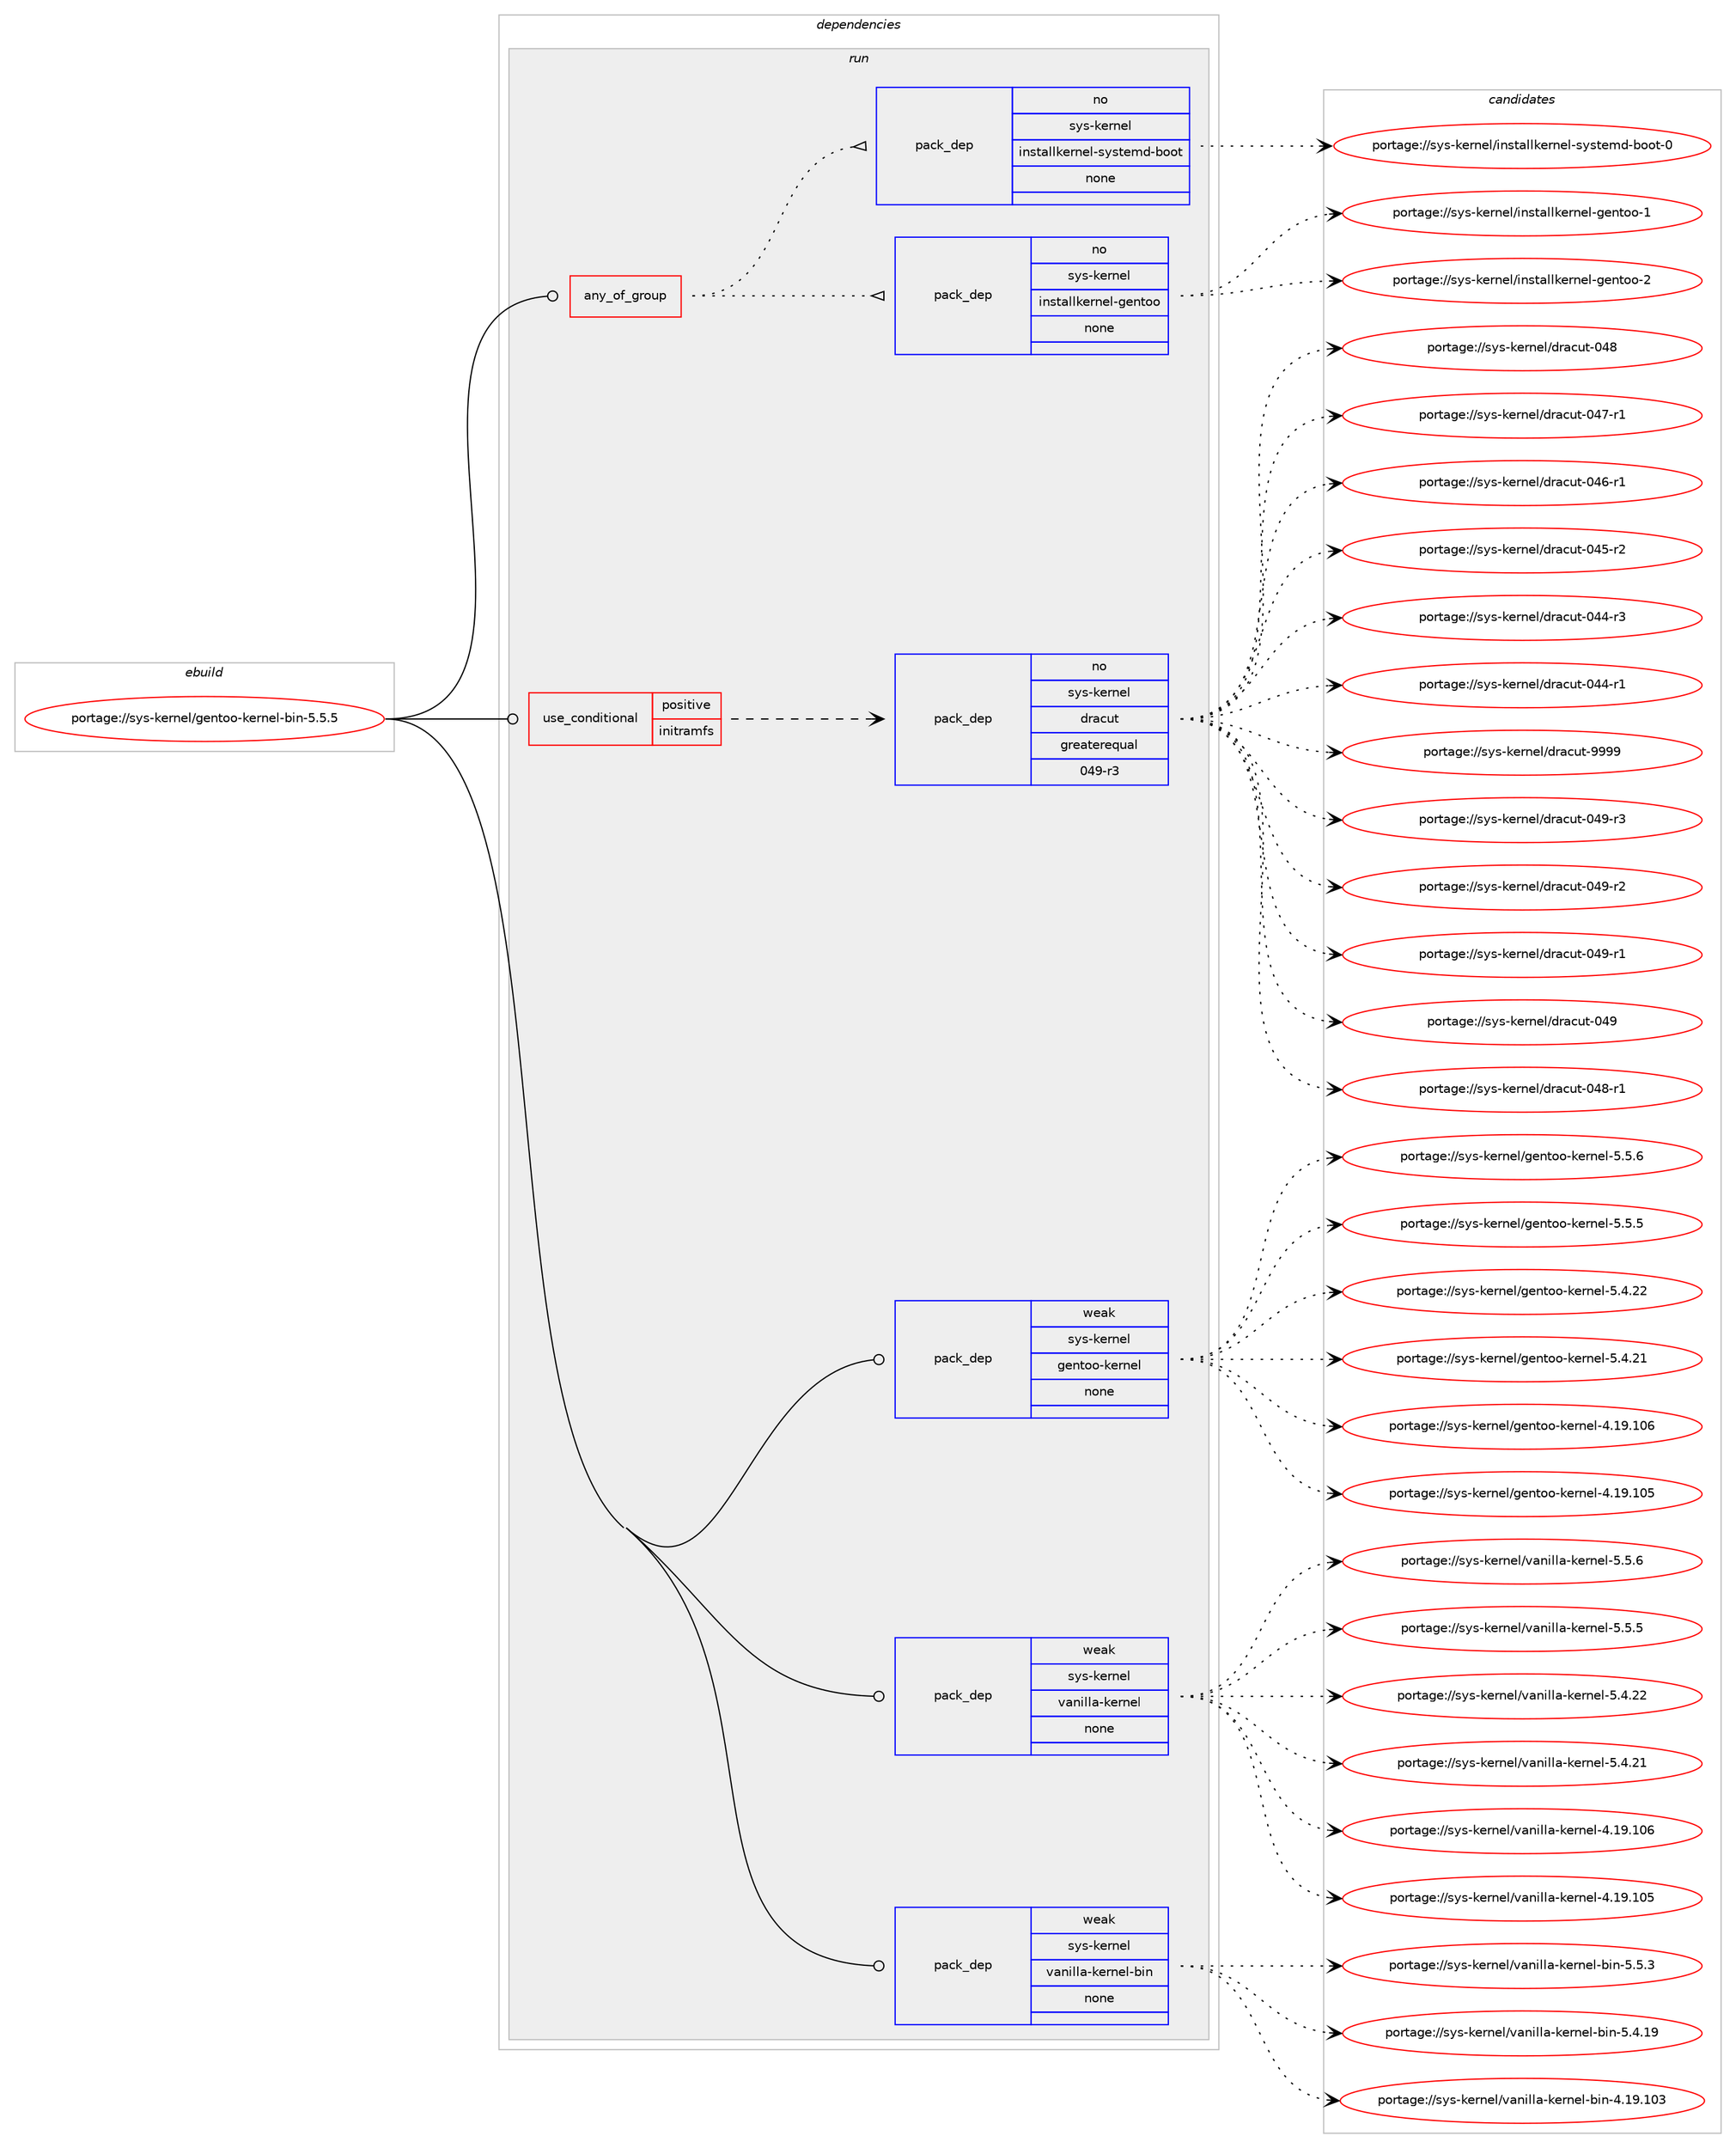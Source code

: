 digraph prolog {

# *************
# Graph options
# *************

newrank=true;
concentrate=true;
compound=true;
graph [rankdir=LR,fontname=Helvetica,fontsize=10,ranksep=1.5];#, ranksep=2.5, nodesep=0.2];
edge  [arrowhead=vee];
node  [fontname=Helvetica,fontsize=10];

# **********
# The ebuild
# **********

subgraph cluster_leftcol {
color=gray;
rank=same;
label=<<i>ebuild</i>>;
id [label="portage://sys-kernel/gentoo-kernel-bin-5.5.5", color=red, width=4, href="../sys-kernel/gentoo-kernel-bin-5.5.5.svg"];
}

# ****************
# The dependencies
# ****************

subgraph cluster_midcol {
color=gray;
label=<<i>dependencies</i>>;
subgraph cluster_compile {
fillcolor="#eeeeee";
style=filled;
label=<<i>compile</i>>;
}
subgraph cluster_compileandrun {
fillcolor="#eeeeee";
style=filled;
label=<<i>compile and run</i>>;
}
subgraph cluster_run {
fillcolor="#eeeeee";
style=filled;
label=<<i>run</i>>;
subgraph any716 {
dependency28271 [label=<<TABLE BORDER="0" CELLBORDER="1" CELLSPACING="0" CELLPADDING="4"><TR><TD CELLPADDING="10">any_of_group</TD></TR></TABLE>>, shape=none, color=red];subgraph pack22458 {
dependency28272 [label=<<TABLE BORDER="0" CELLBORDER="1" CELLSPACING="0" CELLPADDING="4" WIDTH="220"><TR><TD ROWSPAN="6" CELLPADDING="30">pack_dep</TD></TR><TR><TD WIDTH="110">no</TD></TR><TR><TD>sys-kernel</TD></TR><TR><TD>installkernel-gentoo</TD></TR><TR><TD>none</TD></TR><TR><TD></TD></TR></TABLE>>, shape=none, color=blue];
}
dependency28271:e -> dependency28272:w [weight=20,style="dotted",arrowhead="oinv"];
subgraph pack22459 {
dependency28273 [label=<<TABLE BORDER="0" CELLBORDER="1" CELLSPACING="0" CELLPADDING="4" WIDTH="220"><TR><TD ROWSPAN="6" CELLPADDING="30">pack_dep</TD></TR><TR><TD WIDTH="110">no</TD></TR><TR><TD>sys-kernel</TD></TR><TR><TD>installkernel-systemd-boot</TD></TR><TR><TD>none</TD></TR><TR><TD></TD></TR></TABLE>>, shape=none, color=blue];
}
dependency28271:e -> dependency28273:w [weight=20,style="dotted",arrowhead="oinv"];
}
id:e -> dependency28271:w [weight=20,style="solid",arrowhead="odot"];
subgraph cond5070 {
dependency28274 [label=<<TABLE BORDER="0" CELLBORDER="1" CELLSPACING="0" CELLPADDING="4"><TR><TD ROWSPAN="3" CELLPADDING="10">use_conditional</TD></TR><TR><TD>positive</TD></TR><TR><TD>initramfs</TD></TR></TABLE>>, shape=none, color=red];
subgraph pack22460 {
dependency28275 [label=<<TABLE BORDER="0" CELLBORDER="1" CELLSPACING="0" CELLPADDING="4" WIDTH="220"><TR><TD ROWSPAN="6" CELLPADDING="30">pack_dep</TD></TR><TR><TD WIDTH="110">no</TD></TR><TR><TD>sys-kernel</TD></TR><TR><TD>dracut</TD></TR><TR><TD>greaterequal</TD></TR><TR><TD>049-r3</TD></TR></TABLE>>, shape=none, color=blue];
}
dependency28274:e -> dependency28275:w [weight=20,style="dashed",arrowhead="vee"];
}
id:e -> dependency28274:w [weight=20,style="solid",arrowhead="odot"];
subgraph pack22461 {
dependency28276 [label=<<TABLE BORDER="0" CELLBORDER="1" CELLSPACING="0" CELLPADDING="4" WIDTH="220"><TR><TD ROWSPAN="6" CELLPADDING="30">pack_dep</TD></TR><TR><TD WIDTH="110">weak</TD></TR><TR><TD>sys-kernel</TD></TR><TR><TD>gentoo-kernel</TD></TR><TR><TD>none</TD></TR><TR><TD></TD></TR></TABLE>>, shape=none, color=blue];
}
id:e -> dependency28276:w [weight=20,style="solid",arrowhead="odot"];
subgraph pack22462 {
dependency28277 [label=<<TABLE BORDER="0" CELLBORDER="1" CELLSPACING="0" CELLPADDING="4" WIDTH="220"><TR><TD ROWSPAN="6" CELLPADDING="30">pack_dep</TD></TR><TR><TD WIDTH="110">weak</TD></TR><TR><TD>sys-kernel</TD></TR><TR><TD>vanilla-kernel</TD></TR><TR><TD>none</TD></TR><TR><TD></TD></TR></TABLE>>, shape=none, color=blue];
}
id:e -> dependency28277:w [weight=20,style="solid",arrowhead="odot"];
subgraph pack22463 {
dependency28278 [label=<<TABLE BORDER="0" CELLBORDER="1" CELLSPACING="0" CELLPADDING="4" WIDTH="220"><TR><TD ROWSPAN="6" CELLPADDING="30">pack_dep</TD></TR><TR><TD WIDTH="110">weak</TD></TR><TR><TD>sys-kernel</TD></TR><TR><TD>vanilla-kernel-bin</TD></TR><TR><TD>none</TD></TR><TR><TD></TD></TR></TABLE>>, shape=none, color=blue];
}
id:e -> dependency28278:w [weight=20,style="solid",arrowhead="odot"];
}
}

# **************
# The candidates
# **************

subgraph cluster_choices {
rank=same;
color=gray;
label=<<i>candidates</i>>;

subgraph choice22458 {
color=black;
nodesep=1;
choice115121115451071011141101011084710511011511697108108107101114110101108451031011101161111114550 [label="portage://sys-kernel/installkernel-gentoo-2", color=red, width=4,href="../sys-kernel/installkernel-gentoo-2.svg"];
choice115121115451071011141101011084710511011511697108108107101114110101108451031011101161111114549 [label="portage://sys-kernel/installkernel-gentoo-1", color=red, width=4,href="../sys-kernel/installkernel-gentoo-1.svg"];
dependency28272:e -> choice115121115451071011141101011084710511011511697108108107101114110101108451031011101161111114550:w [style=dotted,weight="100"];
dependency28272:e -> choice115121115451071011141101011084710511011511697108108107101114110101108451031011101161111114549:w [style=dotted,weight="100"];
}
subgraph choice22459 {
color=black;
nodesep=1;
choice1151211154510710111411010110847105110115116971081081071011141101011084511512111511610110910045981111111164548 [label="portage://sys-kernel/installkernel-systemd-boot-0", color=red, width=4,href="../sys-kernel/installkernel-systemd-boot-0.svg"];
dependency28273:e -> choice1151211154510710111411010110847105110115116971081081071011141101011084511512111511610110910045981111111164548:w [style=dotted,weight="100"];
}
subgraph choice22460 {
color=black;
nodesep=1;
choice115121115451071011141101011084710011497991171164557575757 [label="portage://sys-kernel/dracut-9999", color=red, width=4,href="../sys-kernel/dracut-9999.svg"];
choice11512111545107101114110101108471001149799117116454852574511451 [label="portage://sys-kernel/dracut-049-r3", color=red, width=4,href="../sys-kernel/dracut-049-r3.svg"];
choice11512111545107101114110101108471001149799117116454852574511450 [label="portage://sys-kernel/dracut-049-r2", color=red, width=4,href="../sys-kernel/dracut-049-r2.svg"];
choice11512111545107101114110101108471001149799117116454852574511449 [label="portage://sys-kernel/dracut-049-r1", color=red, width=4,href="../sys-kernel/dracut-049-r1.svg"];
choice1151211154510710111411010110847100114979911711645485257 [label="portage://sys-kernel/dracut-049", color=red, width=4,href="../sys-kernel/dracut-049.svg"];
choice11512111545107101114110101108471001149799117116454852564511449 [label="portage://sys-kernel/dracut-048-r1", color=red, width=4,href="../sys-kernel/dracut-048-r1.svg"];
choice1151211154510710111411010110847100114979911711645485256 [label="portage://sys-kernel/dracut-048", color=red, width=4,href="../sys-kernel/dracut-048.svg"];
choice11512111545107101114110101108471001149799117116454852554511449 [label="portage://sys-kernel/dracut-047-r1", color=red, width=4,href="../sys-kernel/dracut-047-r1.svg"];
choice11512111545107101114110101108471001149799117116454852544511449 [label="portage://sys-kernel/dracut-046-r1", color=red, width=4,href="../sys-kernel/dracut-046-r1.svg"];
choice11512111545107101114110101108471001149799117116454852534511450 [label="portage://sys-kernel/dracut-045-r2", color=red, width=4,href="../sys-kernel/dracut-045-r2.svg"];
choice11512111545107101114110101108471001149799117116454852524511451 [label="portage://sys-kernel/dracut-044-r3", color=red, width=4,href="../sys-kernel/dracut-044-r3.svg"];
choice11512111545107101114110101108471001149799117116454852524511449 [label="portage://sys-kernel/dracut-044-r1", color=red, width=4,href="../sys-kernel/dracut-044-r1.svg"];
dependency28275:e -> choice115121115451071011141101011084710011497991171164557575757:w [style=dotted,weight="100"];
dependency28275:e -> choice11512111545107101114110101108471001149799117116454852574511451:w [style=dotted,weight="100"];
dependency28275:e -> choice11512111545107101114110101108471001149799117116454852574511450:w [style=dotted,weight="100"];
dependency28275:e -> choice11512111545107101114110101108471001149799117116454852574511449:w [style=dotted,weight="100"];
dependency28275:e -> choice1151211154510710111411010110847100114979911711645485257:w [style=dotted,weight="100"];
dependency28275:e -> choice11512111545107101114110101108471001149799117116454852564511449:w [style=dotted,weight="100"];
dependency28275:e -> choice1151211154510710111411010110847100114979911711645485256:w [style=dotted,weight="100"];
dependency28275:e -> choice11512111545107101114110101108471001149799117116454852554511449:w [style=dotted,weight="100"];
dependency28275:e -> choice11512111545107101114110101108471001149799117116454852544511449:w [style=dotted,weight="100"];
dependency28275:e -> choice11512111545107101114110101108471001149799117116454852534511450:w [style=dotted,weight="100"];
dependency28275:e -> choice11512111545107101114110101108471001149799117116454852524511451:w [style=dotted,weight="100"];
dependency28275:e -> choice11512111545107101114110101108471001149799117116454852524511449:w [style=dotted,weight="100"];
}
subgraph choice22461 {
color=black;
nodesep=1;
choice115121115451071011141101011084710310111011611111145107101114110101108455346534654 [label="portage://sys-kernel/gentoo-kernel-5.5.6", color=red, width=4,href="../sys-kernel/gentoo-kernel-5.5.6.svg"];
choice115121115451071011141101011084710310111011611111145107101114110101108455346534653 [label="portage://sys-kernel/gentoo-kernel-5.5.5", color=red, width=4,href="../sys-kernel/gentoo-kernel-5.5.5.svg"];
choice11512111545107101114110101108471031011101161111114510710111411010110845534652465050 [label="portage://sys-kernel/gentoo-kernel-5.4.22", color=red, width=4,href="../sys-kernel/gentoo-kernel-5.4.22.svg"];
choice11512111545107101114110101108471031011101161111114510710111411010110845534652465049 [label="portage://sys-kernel/gentoo-kernel-5.4.21", color=red, width=4,href="../sys-kernel/gentoo-kernel-5.4.21.svg"];
choice115121115451071011141101011084710310111011611111145107101114110101108455246495746494854 [label="portage://sys-kernel/gentoo-kernel-4.19.106", color=red, width=4,href="../sys-kernel/gentoo-kernel-4.19.106.svg"];
choice115121115451071011141101011084710310111011611111145107101114110101108455246495746494853 [label="portage://sys-kernel/gentoo-kernel-4.19.105", color=red, width=4,href="../sys-kernel/gentoo-kernel-4.19.105.svg"];
dependency28276:e -> choice115121115451071011141101011084710310111011611111145107101114110101108455346534654:w [style=dotted,weight="100"];
dependency28276:e -> choice115121115451071011141101011084710310111011611111145107101114110101108455346534653:w [style=dotted,weight="100"];
dependency28276:e -> choice11512111545107101114110101108471031011101161111114510710111411010110845534652465050:w [style=dotted,weight="100"];
dependency28276:e -> choice11512111545107101114110101108471031011101161111114510710111411010110845534652465049:w [style=dotted,weight="100"];
dependency28276:e -> choice115121115451071011141101011084710310111011611111145107101114110101108455246495746494854:w [style=dotted,weight="100"];
dependency28276:e -> choice115121115451071011141101011084710310111011611111145107101114110101108455246495746494853:w [style=dotted,weight="100"];
}
subgraph choice22462 {
color=black;
nodesep=1;
choice1151211154510710111411010110847118971101051081089745107101114110101108455346534654 [label="portage://sys-kernel/vanilla-kernel-5.5.6", color=red, width=4,href="../sys-kernel/vanilla-kernel-5.5.6.svg"];
choice1151211154510710111411010110847118971101051081089745107101114110101108455346534653 [label="portage://sys-kernel/vanilla-kernel-5.5.5", color=red, width=4,href="../sys-kernel/vanilla-kernel-5.5.5.svg"];
choice115121115451071011141101011084711897110105108108974510710111411010110845534652465050 [label="portage://sys-kernel/vanilla-kernel-5.4.22", color=red, width=4,href="../sys-kernel/vanilla-kernel-5.4.22.svg"];
choice115121115451071011141101011084711897110105108108974510710111411010110845534652465049 [label="portage://sys-kernel/vanilla-kernel-5.4.21", color=red, width=4,href="../sys-kernel/vanilla-kernel-5.4.21.svg"];
choice1151211154510710111411010110847118971101051081089745107101114110101108455246495746494854 [label="portage://sys-kernel/vanilla-kernel-4.19.106", color=red, width=4,href="../sys-kernel/vanilla-kernel-4.19.106.svg"];
choice1151211154510710111411010110847118971101051081089745107101114110101108455246495746494853 [label="portage://sys-kernel/vanilla-kernel-4.19.105", color=red, width=4,href="../sys-kernel/vanilla-kernel-4.19.105.svg"];
dependency28277:e -> choice1151211154510710111411010110847118971101051081089745107101114110101108455346534654:w [style=dotted,weight="100"];
dependency28277:e -> choice1151211154510710111411010110847118971101051081089745107101114110101108455346534653:w [style=dotted,weight="100"];
dependency28277:e -> choice115121115451071011141101011084711897110105108108974510710111411010110845534652465050:w [style=dotted,weight="100"];
dependency28277:e -> choice115121115451071011141101011084711897110105108108974510710111411010110845534652465049:w [style=dotted,weight="100"];
dependency28277:e -> choice1151211154510710111411010110847118971101051081089745107101114110101108455246495746494854:w [style=dotted,weight="100"];
dependency28277:e -> choice1151211154510710111411010110847118971101051081089745107101114110101108455246495746494853:w [style=dotted,weight="100"];
}
subgraph choice22463 {
color=black;
nodesep=1;
choice11512111545107101114110101108471189711010510810897451071011141101011084598105110455346534651 [label="portage://sys-kernel/vanilla-kernel-bin-5.5.3", color=red, width=4,href="../sys-kernel/vanilla-kernel-bin-5.5.3.svg"];
choice1151211154510710111411010110847118971101051081089745107101114110101108459810511045534652464957 [label="portage://sys-kernel/vanilla-kernel-bin-5.4.19", color=red, width=4,href="../sys-kernel/vanilla-kernel-bin-5.4.19.svg"];
choice11512111545107101114110101108471189711010510810897451071011141101011084598105110455246495746494851 [label="portage://sys-kernel/vanilla-kernel-bin-4.19.103", color=red, width=4,href="../sys-kernel/vanilla-kernel-bin-4.19.103.svg"];
dependency28278:e -> choice11512111545107101114110101108471189711010510810897451071011141101011084598105110455346534651:w [style=dotted,weight="100"];
dependency28278:e -> choice1151211154510710111411010110847118971101051081089745107101114110101108459810511045534652464957:w [style=dotted,weight="100"];
dependency28278:e -> choice11512111545107101114110101108471189711010510810897451071011141101011084598105110455246495746494851:w [style=dotted,weight="100"];
}
}

}
